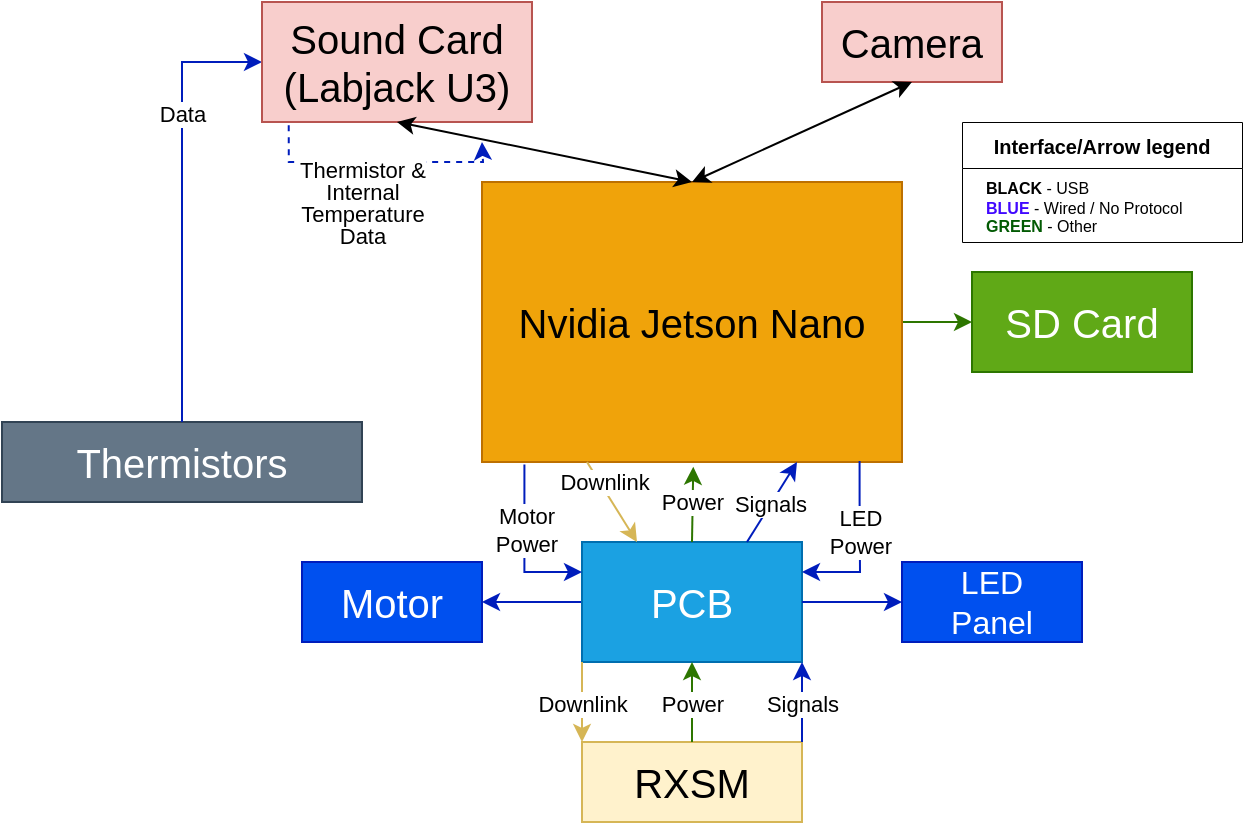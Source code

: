 <mxfile version="23.0.2" type="device">
  <diagram name="Page-1" id="mU4iH4EkpXWHBf1g7v1E">
    <mxGraphModel dx="700" dy="412" grid="1" gridSize="10" guides="1" tooltips="1" connect="1" arrows="1" fold="1" page="1" pageScale="1" pageWidth="1600" pageHeight="1200" math="0" shadow="0">
      <root>
        <mxCell id="0" />
        <mxCell id="1" parent="0" />
        <mxCell id="0D3TFCyI8cRWbyXOFq5x-3" value="" style="rounded=0;orthogonalLoop=1;jettySize=auto;html=1;fillColor=#60a917;strokeColor=#2D7600;" parent="1" source="0D3TFCyI8cRWbyXOFq5x-1" target="0D3TFCyI8cRWbyXOFq5x-2" edge="1">
          <mxGeometry relative="1" as="geometry" />
        </mxCell>
        <mxCell id="0D3TFCyI8cRWbyXOFq5x-5" value="" style="rounded=0;orthogonalLoop=1;jettySize=auto;html=1;fillColor=#0050ef;strokeColor=#001DBC;entryX=1;entryY=0.5;entryDx=0;entryDy=0;exitX=0;exitY=0.5;exitDx=0;exitDy=0;" parent="1" source="TAm4954lU4xSoZH0EgDK-1" target="0D3TFCyI8cRWbyXOFq5x-4" edge="1">
          <mxGeometry relative="1" as="geometry">
            <mxPoint x="610" y="390" as="sourcePoint" />
          </mxGeometry>
        </mxCell>
        <mxCell id="0D3TFCyI8cRWbyXOFq5x-1" value="&lt;font style=&quot;font-size: 20px;&quot;&gt;Nvidia Jetson Nano&lt;/font&gt;" style="rounded=0;whiteSpace=wrap;html=1;fillColor=#f0a30a;strokeColor=#BD7000;fontColor=#000000;" parent="1" vertex="1">
          <mxGeometry x="740" y="320" width="210" height="140" as="geometry" />
        </mxCell>
        <mxCell id="0D3TFCyI8cRWbyXOFq5x-2" value="&lt;font style=&quot;font-size: 20px;&quot;&gt;SD Card&lt;/font&gt;" style="rounded=0;whiteSpace=wrap;html=1;fillColor=#60a917;strokeColor=#2D7600;fontColor=#ffffff;" parent="1" vertex="1">
          <mxGeometry x="985" y="365" width="110" height="50" as="geometry" />
        </mxCell>
        <mxCell id="0D3TFCyI8cRWbyXOFq5x-4" value="&lt;font style=&quot;font-size: 20px;&quot;&gt;Motor&lt;/font&gt;" style="rounded=0;whiteSpace=wrap;html=1;fillColor=#0050ef;strokeColor=#001DBC;fontColor=#ffffff;" parent="1" vertex="1">
          <mxGeometry x="650" y="510" width="90" height="40" as="geometry" />
        </mxCell>
        <mxCell id="0D3TFCyI8cRWbyXOFq5x-6" value="&lt;span style=&quot;font-size: 20px;&quot;&gt;RXSM&lt;/span&gt;" style="rounded=0;whiteSpace=wrap;html=1;fillColor=#fff2cc;strokeColor=#d6b656;" parent="1" vertex="1">
          <mxGeometry x="790" y="600" width="110" height="40" as="geometry" />
        </mxCell>
        <mxCell id="0D3TFCyI8cRWbyXOFq5x-10" value="&lt;span style=&quot;font-size: 20px;&quot;&gt;Thermistors&lt;/span&gt;" style="rounded=0;whiteSpace=wrap;html=1;fillColor=#647687;strokeColor=#314354;fontColor=#ffffff;" parent="1" vertex="1">
          <mxGeometry x="500" y="440" width="180" height="40" as="geometry" />
        </mxCell>
        <mxCell id="0D3TFCyI8cRWbyXOFq5x-16" value="" style="rounded=0;orthogonalLoop=1;jettySize=auto;html=1;fillColor=#0050ef;strokeColor=#001DBC;exitX=0.5;exitY=0;exitDx=0;exitDy=0;entryX=0;entryY=0.5;entryDx=0;entryDy=0;edgeStyle=orthogonalEdgeStyle;" parent="1" source="0D3TFCyI8cRWbyXOFq5x-10" target="0D3TFCyI8cRWbyXOFq5x-18" edge="1">
          <mxGeometry relative="1" as="geometry">
            <mxPoint x="950" y="510" as="sourcePoint" />
            <mxPoint x="855" y="470" as="targetPoint" />
          </mxGeometry>
        </mxCell>
        <mxCell id="TAm4954lU4xSoZH0EgDK-21" value="Data" style="edgeLabel;html=1;align=center;verticalAlign=middle;resizable=0;points=[];" parent="0D3TFCyI8cRWbyXOFq5x-16" vertex="1" connectable="0">
          <mxGeometry x="0.398" relative="1" as="geometry">
            <mxPoint as="offset" />
          </mxGeometry>
        </mxCell>
        <mxCell id="0D3TFCyI8cRWbyXOFq5x-17" value="&lt;font style=&quot;font-size: 20px;&quot;&gt;Camera&lt;br&gt;&lt;/font&gt;" style="rounded=0;whiteSpace=wrap;html=1;fillColor=#f8cecc;strokeColor=#b85450;" parent="1" vertex="1">
          <mxGeometry x="910" y="230" width="90" height="40" as="geometry" />
        </mxCell>
        <mxCell id="0D3TFCyI8cRWbyXOFq5x-18" value="&lt;font style=&quot;font-size: 20px;&quot;&gt;Sound Card (Labjack U3)&lt;br&gt;&lt;/font&gt;" style="rounded=0;whiteSpace=wrap;html=1;fillColor=#f8cecc;strokeColor=#b85450;" parent="1" vertex="1">
          <mxGeometry x="630" y="230" width="135" height="60" as="geometry" />
        </mxCell>
        <mxCell id="0D3TFCyI8cRWbyXOFq5x-19" value="" style="endArrow=classic;startArrow=classic;html=1;rounded=0;entryX=0.5;entryY=1;entryDx=0;entryDy=0;exitX=0.5;exitY=0;exitDx=0;exitDy=0;" parent="1" source="0D3TFCyI8cRWbyXOFq5x-1" target="0D3TFCyI8cRWbyXOFq5x-18" edge="1">
          <mxGeometry width="50" height="50" relative="1" as="geometry">
            <mxPoint x="630" y="290" as="sourcePoint" />
            <mxPoint x="680" y="240" as="targetPoint" />
          </mxGeometry>
        </mxCell>
        <mxCell id="0D3TFCyI8cRWbyXOFq5x-20" value="" style="endArrow=classic;startArrow=classic;html=1;rounded=0;entryX=0.5;entryY=1;entryDx=0;entryDy=0;exitX=0.5;exitY=0;exitDx=0;exitDy=0;" parent="1" source="0D3TFCyI8cRWbyXOFq5x-1" target="0D3TFCyI8cRWbyXOFq5x-17" edge="1">
          <mxGeometry width="50" height="50" relative="1" as="geometry">
            <mxPoint x="855" y="330" as="sourcePoint" />
            <mxPoint x="928" y="280" as="targetPoint" />
          </mxGeometry>
        </mxCell>
        <mxCell id="0D3TFCyI8cRWbyXOFq5x-23" value="Interface/Arrow legend" style="swimlane;whiteSpace=wrap;html=1;fontSize=10;strokeWidth=0.5;" parent="1" vertex="1">
          <mxGeometry x="980" y="290" width="140" height="60" as="geometry">
            <mxRectangle x="500" y="470" width="150" height="30" as="alternateBounds" />
          </mxGeometry>
        </mxCell>
        <mxCell id="0D3TFCyI8cRWbyXOFq5x-24" value="&lt;b&gt;BLACK &lt;/b&gt;- USB&lt;br style=&quot;font-size: 8px;&quot;&gt;&lt;b&gt;&lt;font color=&quot;#4108ff&quot;&gt;BLUE &lt;/font&gt;&lt;/b&gt;- Wired / No Protocol&lt;br style=&quot;font-size: 8px;&quot;&gt;&lt;b&gt;&lt;font color=&quot;#025a03&quot;&gt;GREEN &lt;/font&gt;&lt;/b&gt;- Other" style="text;html=1;align=left;verticalAlign=middle;resizable=0;points=[];autosize=1;strokeColor=none;fillColor=none;fontSize=8;" parent="0D3TFCyI8cRWbyXOFq5x-23" vertex="1">
          <mxGeometry x="10" y="23" width="120" height="40" as="geometry" />
        </mxCell>
        <mxCell id="TAm4954lU4xSoZH0EgDK-1" value="&lt;font style=&quot;font-size: 20px;&quot;&gt;PCB&lt;/font&gt;" style="rounded=0;whiteSpace=wrap;html=1;fillColor=#1ba1e2;strokeColor=#006EAF;fontColor=#ffffff;" parent="1" vertex="1">
          <mxGeometry x="790" y="500" width="110" height="60" as="geometry" />
        </mxCell>
        <mxCell id="TAm4954lU4xSoZH0EgDK-4" style="edgeStyle=orthogonalEdgeStyle;rounded=0;orthogonalLoop=1;jettySize=auto;html=1;entryX=0;entryY=0;entryDx=0;entryDy=0;fillColor=#fff2cc;strokeColor=#d6b656;exitX=0;exitY=1;exitDx=0;exitDy=0;" parent="1" source="TAm4954lU4xSoZH0EgDK-1" target="0D3TFCyI8cRWbyXOFq5x-6" edge="1">
          <mxGeometry relative="1" as="geometry">
            <mxPoint x="826" y="560" as="sourcePoint" />
            <mxPoint x="855" y="570" as="targetPoint" />
          </mxGeometry>
        </mxCell>
        <mxCell id="TAm4954lU4xSoZH0EgDK-5" value="Downlink" style="edgeLabel;html=1;align=center;verticalAlign=middle;resizable=0;points=[];" parent="TAm4954lU4xSoZH0EgDK-4" vertex="1" connectable="0">
          <mxGeometry x="-0.283" y="1" relative="1" as="geometry">
            <mxPoint x="-1" y="6" as="offset" />
          </mxGeometry>
        </mxCell>
        <mxCell id="TAm4954lU4xSoZH0EgDK-7" style="edgeStyle=orthogonalEdgeStyle;rounded=0;orthogonalLoop=1;jettySize=auto;html=1;entryX=0.5;entryY=1;entryDx=0;entryDy=0;exitX=0.5;exitY=0;exitDx=0;exitDy=0;fillColor=#60a917;strokeColor=#2D7600;" parent="1" source="0D3TFCyI8cRWbyXOFq5x-6" target="TAm4954lU4xSoZH0EgDK-1" edge="1">
          <mxGeometry relative="1" as="geometry">
            <mxPoint x="810" y="610" as="sourcePoint" />
            <mxPoint x="810" y="570" as="targetPoint" />
          </mxGeometry>
        </mxCell>
        <mxCell id="TAm4954lU4xSoZH0EgDK-8" value="Power" style="edgeLabel;html=1;align=center;verticalAlign=middle;resizable=0;points=[];" parent="TAm4954lU4xSoZH0EgDK-7" vertex="1" connectable="0">
          <mxGeometry x="-0.067" y="-1" relative="1" as="geometry">
            <mxPoint x="-1" y="-1" as="offset" />
          </mxGeometry>
        </mxCell>
        <mxCell id="TAm4954lU4xSoZH0EgDK-9" style="edgeStyle=orthogonalEdgeStyle;rounded=0;orthogonalLoop=1;jettySize=auto;html=1;entryX=1;entryY=1;entryDx=0;entryDy=0;exitX=1;exitY=0;exitDx=0;exitDy=0;fillColor=#0050ef;strokeColor=#001DBC;" parent="1" source="0D3TFCyI8cRWbyXOFq5x-6" target="TAm4954lU4xSoZH0EgDK-1" edge="1">
          <mxGeometry relative="1" as="geometry">
            <mxPoint x="870" y="611" as="sourcePoint" />
            <mxPoint x="870" y="570" as="targetPoint" />
          </mxGeometry>
        </mxCell>
        <mxCell id="TAm4954lU4xSoZH0EgDK-10" value="Signals" style="edgeLabel;html=1;align=center;verticalAlign=middle;resizable=0;points=[];" parent="TAm4954lU4xSoZH0EgDK-9" vertex="1" connectable="0">
          <mxGeometry x="-0.067" y="-1" relative="1" as="geometry">
            <mxPoint x="-1" y="-1" as="offset" />
          </mxGeometry>
        </mxCell>
        <mxCell id="TAm4954lU4xSoZH0EgDK-13" style="rounded=0;orthogonalLoop=1;jettySize=auto;html=1;entryX=0.75;entryY=1;entryDx=0;entryDy=0;exitX=0.75;exitY=0;exitDx=0;exitDy=0;fillColor=#0050ef;strokeColor=#001DBC;" parent="1" source="TAm4954lU4xSoZH0EgDK-1" target="0D3TFCyI8cRWbyXOFq5x-1" edge="1">
          <mxGeometry relative="1" as="geometry">
            <mxPoint x="910" y="610" as="sourcePoint" />
            <mxPoint x="910" y="570" as="targetPoint" />
          </mxGeometry>
        </mxCell>
        <mxCell id="TAm4954lU4xSoZH0EgDK-14" value="Signals" style="edgeLabel;html=1;align=center;verticalAlign=middle;resizable=0;points=[];" parent="TAm4954lU4xSoZH0EgDK-13" vertex="1" connectable="0">
          <mxGeometry x="-0.067" y="-1" relative="1" as="geometry">
            <mxPoint x="-1" y="-1" as="offset" />
          </mxGeometry>
        </mxCell>
        <mxCell id="TAm4954lU4xSoZH0EgDK-15" style="edgeStyle=orthogonalEdgeStyle;rounded=0;orthogonalLoop=1;jettySize=auto;html=1;entryX=0.503;entryY=1.017;entryDx=0;entryDy=0;exitX=0.5;exitY=0;exitDx=0;exitDy=0;fillColor=#60a917;strokeColor=#2D7600;entryPerimeter=0;" parent="1" source="TAm4954lU4xSoZH0EgDK-1" target="0D3TFCyI8cRWbyXOFq5x-1" edge="1">
          <mxGeometry relative="1" as="geometry">
            <mxPoint x="860" y="520" as="sourcePoint" />
            <mxPoint x="860" y="480" as="targetPoint" />
          </mxGeometry>
        </mxCell>
        <mxCell id="TAm4954lU4xSoZH0EgDK-16" value="Power" style="edgeLabel;html=1;align=center;verticalAlign=middle;resizable=0;points=[];" parent="TAm4954lU4xSoZH0EgDK-15" vertex="1" connectable="0">
          <mxGeometry x="-0.067" y="-1" relative="1" as="geometry">
            <mxPoint x="-2" y="-3" as="offset" />
          </mxGeometry>
        </mxCell>
        <mxCell id="TAm4954lU4xSoZH0EgDK-17" style="rounded=0;orthogonalLoop=1;jettySize=auto;html=1;entryX=0.25;entryY=0;entryDx=0;entryDy=0;fillColor=#fff2cc;strokeColor=#d6b656;exitX=0.25;exitY=1;exitDx=0;exitDy=0;" parent="1" source="0D3TFCyI8cRWbyXOFq5x-1" target="TAm4954lU4xSoZH0EgDK-1" edge="1">
          <mxGeometry relative="1" as="geometry">
            <mxPoint x="770" y="472" as="sourcePoint" />
            <mxPoint x="770" y="510" as="targetPoint" />
          </mxGeometry>
        </mxCell>
        <mxCell id="TAm4954lU4xSoZH0EgDK-18" value="Downlink" style="edgeLabel;html=1;align=center;verticalAlign=middle;resizable=0;points=[];" parent="TAm4954lU4xSoZH0EgDK-17" vertex="1" connectable="0">
          <mxGeometry x="-0.283" y="1" relative="1" as="geometry">
            <mxPoint x="-2" y="-4" as="offset" />
          </mxGeometry>
        </mxCell>
        <mxCell id="TAm4954lU4xSoZH0EgDK-19" value="" style="rounded=0;orthogonalLoop=1;jettySize=auto;html=1;fillColor=#0050ef;strokeColor=#001DBC;entryX=0;entryY=0.25;entryDx=0;entryDy=0;exitX=0.101;exitY=1.009;exitDx=0;exitDy=0;exitPerimeter=0;edgeStyle=orthogonalEdgeStyle;" parent="1" source="0D3TFCyI8cRWbyXOFq5x-1" target="TAm4954lU4xSoZH0EgDK-1" edge="1">
          <mxGeometry relative="1" as="geometry">
            <mxPoint x="800" y="540" as="sourcePoint" />
            <mxPoint x="750" y="540" as="targetPoint" />
          </mxGeometry>
        </mxCell>
        <mxCell id="TAm4954lU4xSoZH0EgDK-20" value="Motor&lt;br&gt;Power" style="edgeLabel;html=1;align=center;verticalAlign=middle;resizable=0;points=[];" parent="TAm4954lU4xSoZH0EgDK-19" vertex="1" connectable="0">
          <mxGeometry x="-0.051" y="-1" relative="1" as="geometry">
            <mxPoint x="2" y="-7" as="offset" />
          </mxGeometry>
        </mxCell>
        <mxCell id="TAm4954lU4xSoZH0EgDK-22" value="" style="rounded=0;orthogonalLoop=1;jettySize=auto;html=1;fillColor=#0050ef;strokeColor=#001DBC;exitX=0.099;exitY=1.028;exitDx=0;exitDy=0;edgeStyle=orthogonalEdgeStyle;exitPerimeter=0;dashed=1;" parent="1" source="0D3TFCyI8cRWbyXOFq5x-18" edge="1">
          <mxGeometry relative="1" as="geometry">
            <mxPoint x="690" y="420" as="sourcePoint" />
            <mxPoint x="740" y="300" as="targetPoint" />
          </mxGeometry>
        </mxCell>
        <mxCell id="TAm4954lU4xSoZH0EgDK-23" value="&lt;p style=&quot;line-height: 100%;&quot;&gt;&lt;font style=&quot;font-size: 11px;&quot;&gt;Thermistor &amp;amp; &lt;br&gt;Internal &lt;br&gt;Temperature &lt;br&gt;Data&lt;/font&gt;&lt;/p&gt;" style="edgeLabel;html=1;align=center;verticalAlign=middle;resizable=0;points=[];" parent="TAm4954lU4xSoZH0EgDK-22" vertex="1" connectable="0">
          <mxGeometry x="0.398" relative="1" as="geometry">
            <mxPoint x="-33" y="20" as="offset" />
          </mxGeometry>
        </mxCell>
        <mxCell id="0R4QB3fi8ScKVuRZq9Um-3" value="" style="rounded=0;orthogonalLoop=1;jettySize=auto;html=1;fillColor=#0050ef;strokeColor=#001DBC;entryX=0;entryY=0.5;entryDx=0;entryDy=0;exitX=1;exitY=0.5;exitDx=0;exitDy=0;" edge="1" parent="1" source="TAm4954lU4xSoZH0EgDK-1" target="0R4QB3fi8ScKVuRZq9Um-7">
          <mxGeometry relative="1" as="geometry">
            <mxPoint x="800" y="540" as="sourcePoint" />
            <mxPoint x="950" y="530" as="targetPoint" />
          </mxGeometry>
        </mxCell>
        <mxCell id="0R4QB3fi8ScKVuRZq9Um-4" value="" style="rounded=0;orthogonalLoop=1;jettySize=auto;html=1;fillColor=#0050ef;strokeColor=#001DBC;entryX=1;entryY=0.25;entryDx=0;entryDy=0;exitX=0.899;exitY=0.996;exitDx=0;exitDy=0;edgeStyle=orthogonalEdgeStyle;exitPerimeter=0;" edge="1" parent="1" source="0D3TFCyI8cRWbyXOFq5x-1" target="TAm4954lU4xSoZH0EgDK-1">
          <mxGeometry relative="1" as="geometry">
            <mxPoint x="950" y="440" as="sourcePoint" />
            <mxPoint x="900" y="499.98" as="targetPoint" />
            <Array as="points">
              <mxPoint x="929" y="480" />
              <mxPoint x="929" y="480" />
              <mxPoint x="929" y="515" />
            </Array>
          </mxGeometry>
        </mxCell>
        <mxCell id="0R4QB3fi8ScKVuRZq9Um-5" value="LED&lt;br&gt;Power" style="edgeLabel;html=1;align=center;verticalAlign=middle;resizable=0;points=[];" vertex="1" connectable="0" parent="0R4QB3fi8ScKVuRZq9Um-4">
          <mxGeometry x="-0.051" y="-1" relative="1" as="geometry">
            <mxPoint x="1" y="-5" as="offset" />
          </mxGeometry>
        </mxCell>
        <mxCell id="0R4QB3fi8ScKVuRZq9Um-6" value="&lt;font style=&quot;font-size: 20px;&quot;&gt;Motor&lt;/font&gt;" style="rounded=0;whiteSpace=wrap;html=1;fillColor=#0050ef;strokeColor=#001DBC;fontColor=#ffffff;" vertex="1" parent="1">
          <mxGeometry x="650" y="510" width="90" height="40" as="geometry" />
        </mxCell>
        <mxCell id="0R4QB3fi8ScKVuRZq9Um-7" value="&lt;font style=&quot;font-size: 16px;&quot;&gt;LED&lt;br&gt;Panel&lt;br&gt;&lt;/font&gt;" style="rounded=0;whiteSpace=wrap;html=1;fillColor=#0050ef;strokeColor=#001DBC;fontColor=#ffffff;" vertex="1" parent="1">
          <mxGeometry x="950" y="510" width="90" height="40" as="geometry" />
        </mxCell>
      </root>
    </mxGraphModel>
  </diagram>
</mxfile>
